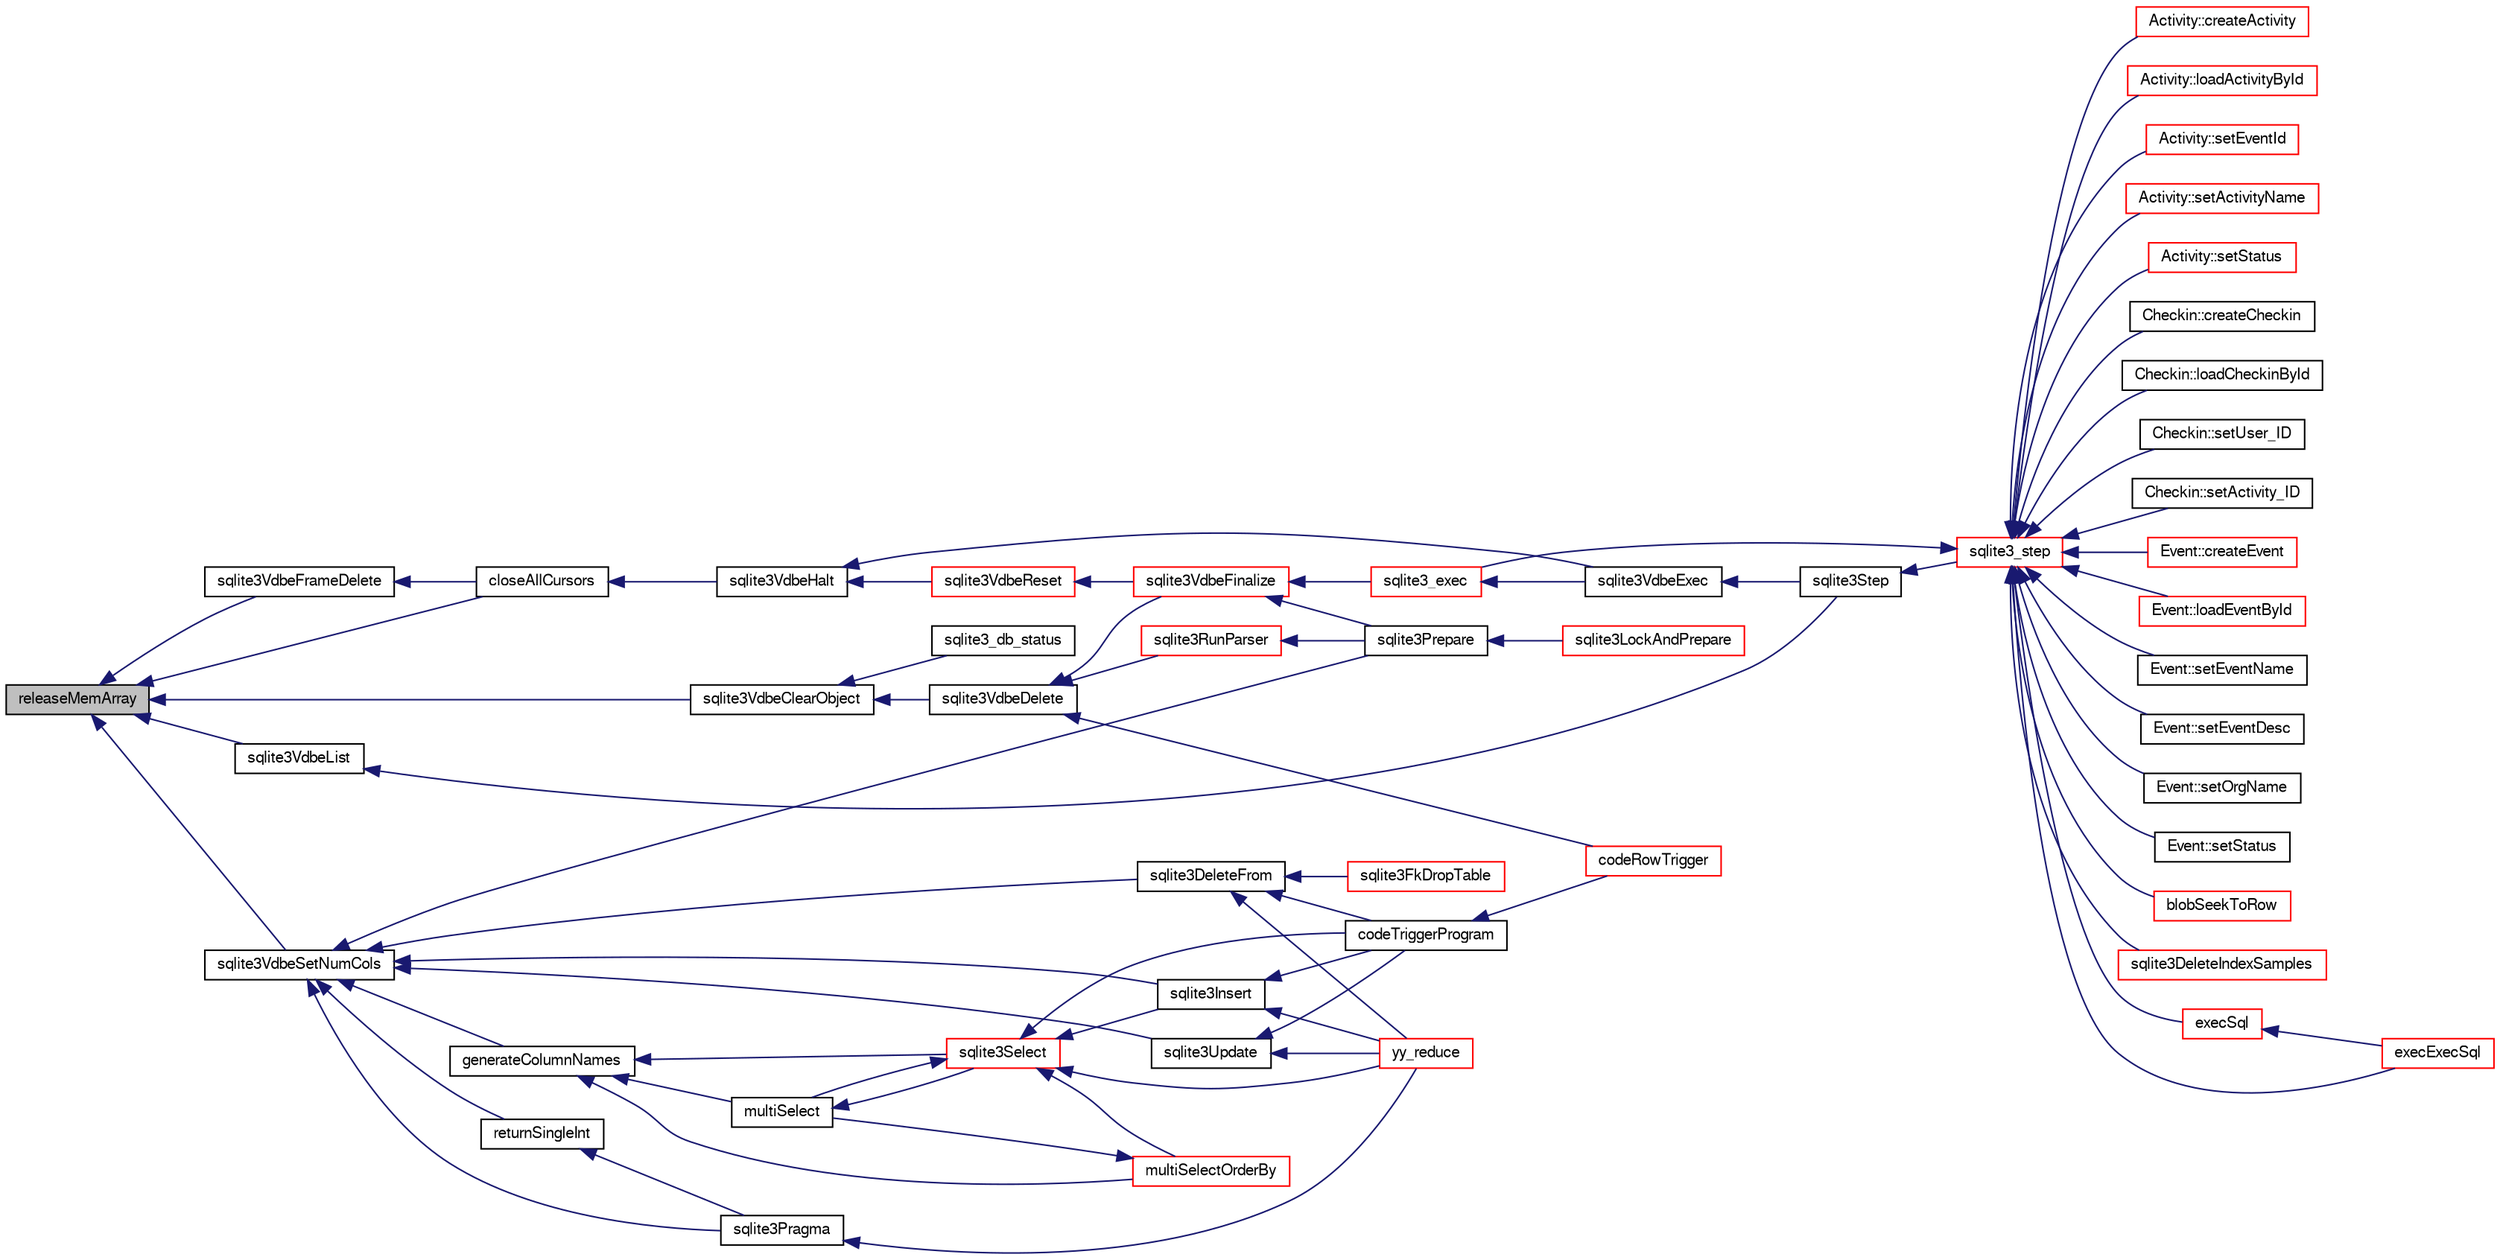 digraph "releaseMemArray"
{
  edge [fontname="FreeSans",fontsize="10",labelfontname="FreeSans",labelfontsize="10"];
  node [fontname="FreeSans",fontsize="10",shape=record];
  rankdir="LR";
  Node260665 [label="releaseMemArray",height=0.2,width=0.4,color="black", fillcolor="grey75", style="filled", fontcolor="black"];
  Node260665 -> Node260666 [dir="back",color="midnightblue",fontsize="10",style="solid",fontname="FreeSans"];
  Node260666 [label="sqlite3VdbeFrameDelete",height=0.2,width=0.4,color="black", fillcolor="white", style="filled",URL="$sqlite3_8c.html#adb3773fdfb1685857e28891f76365900"];
  Node260666 -> Node260667 [dir="back",color="midnightblue",fontsize="10",style="solid",fontname="FreeSans"];
  Node260667 [label="closeAllCursors",height=0.2,width=0.4,color="black", fillcolor="white", style="filled",URL="$sqlite3_8c.html#af1ac189735864dd6989a8c5af4557547"];
  Node260667 -> Node260668 [dir="back",color="midnightblue",fontsize="10",style="solid",fontname="FreeSans"];
  Node260668 [label="sqlite3VdbeHalt",height=0.2,width=0.4,color="black", fillcolor="white", style="filled",URL="$sqlite3_8c.html#a8d1d99703d999190fbc35ecc981cb709"];
  Node260668 -> Node260669 [dir="back",color="midnightblue",fontsize="10",style="solid",fontname="FreeSans"];
  Node260669 [label="sqlite3VdbeReset",height=0.2,width=0.4,color="red", fillcolor="white", style="filled",URL="$sqlite3_8c.html#a315a913742f7267f90d46d41446353b1"];
  Node260669 -> Node260670 [dir="back",color="midnightblue",fontsize="10",style="solid",fontname="FreeSans"];
  Node260670 [label="sqlite3VdbeFinalize",height=0.2,width=0.4,color="red", fillcolor="white", style="filled",URL="$sqlite3_8c.html#af81e0c8d03b71610d3a826469f67bbd4"];
  Node260670 -> Node260699 [dir="back",color="midnightblue",fontsize="10",style="solid",fontname="FreeSans"];
  Node260699 [label="sqlite3_exec",height=0.2,width=0.4,color="red", fillcolor="white", style="filled",URL="$sqlite3_8h.html#a97487ec8150e0bcc8fa392ab8f0e24db"];
  Node260699 -> Node260678 [dir="back",color="midnightblue",fontsize="10",style="solid",fontname="FreeSans"];
  Node260678 [label="sqlite3VdbeExec",height=0.2,width=0.4,color="black", fillcolor="white", style="filled",URL="$sqlite3_8c.html#a8ce40a614bdc56719c4d642b1e4dfb21"];
  Node260678 -> Node260679 [dir="back",color="midnightblue",fontsize="10",style="solid",fontname="FreeSans"];
  Node260679 [label="sqlite3Step",height=0.2,width=0.4,color="black", fillcolor="white", style="filled",URL="$sqlite3_8c.html#a3f2872e873e2758a4beedad1d5113554"];
  Node260679 -> Node260680 [dir="back",color="midnightblue",fontsize="10",style="solid",fontname="FreeSans"];
  Node260680 [label="sqlite3_step",height=0.2,width=0.4,color="red", fillcolor="white", style="filled",URL="$sqlite3_8h.html#ac1e491ce36b7471eb28387f7d3c74334"];
  Node260680 -> Node260681 [dir="back",color="midnightblue",fontsize="10",style="solid",fontname="FreeSans"];
  Node260681 [label="Activity::createActivity",height=0.2,width=0.4,color="red", fillcolor="white", style="filled",URL="$classActivity.html#a813cc5e52c14ab49b39014c134e3425b"];
  Node260680 -> Node260684 [dir="back",color="midnightblue",fontsize="10",style="solid",fontname="FreeSans"];
  Node260684 [label="Activity::loadActivityById",height=0.2,width=0.4,color="red", fillcolor="white", style="filled",URL="$classActivity.html#abe4ffb4f08a47212ebf9013259d9e7fd"];
  Node260680 -> Node260686 [dir="back",color="midnightblue",fontsize="10",style="solid",fontname="FreeSans"];
  Node260686 [label="Activity::setEventId",height=0.2,width=0.4,color="red", fillcolor="white", style="filled",URL="$classActivity.html#adb1d0fd0d08f473e068f0a4086bfa9ca"];
  Node260680 -> Node260687 [dir="back",color="midnightblue",fontsize="10",style="solid",fontname="FreeSans"];
  Node260687 [label="Activity::setActivityName",height=0.2,width=0.4,color="red", fillcolor="white", style="filled",URL="$classActivity.html#a62dc3737b33915a36086f9dd26d16a81"];
  Node260680 -> Node260688 [dir="back",color="midnightblue",fontsize="10",style="solid",fontname="FreeSans"];
  Node260688 [label="Activity::setStatus",height=0.2,width=0.4,color="red", fillcolor="white", style="filled",URL="$classActivity.html#af618135a7738f4d2a7ee147a8ef912ea"];
  Node260680 -> Node260689 [dir="back",color="midnightblue",fontsize="10",style="solid",fontname="FreeSans"];
  Node260689 [label="Checkin::createCheckin",height=0.2,width=0.4,color="black", fillcolor="white", style="filled",URL="$classCheckin.html#a4e40acdf7fff0e607f6de4f24f3a163c"];
  Node260680 -> Node260690 [dir="back",color="midnightblue",fontsize="10",style="solid",fontname="FreeSans"];
  Node260690 [label="Checkin::loadCheckinById",height=0.2,width=0.4,color="black", fillcolor="white", style="filled",URL="$classCheckin.html#a3461f70ea6c68475225f2a07f78a21e0"];
  Node260680 -> Node260691 [dir="back",color="midnightblue",fontsize="10",style="solid",fontname="FreeSans"];
  Node260691 [label="Checkin::setUser_ID",height=0.2,width=0.4,color="black", fillcolor="white", style="filled",URL="$classCheckin.html#a76ab640f4f912876dbebf183db5359c6"];
  Node260680 -> Node260692 [dir="back",color="midnightblue",fontsize="10",style="solid",fontname="FreeSans"];
  Node260692 [label="Checkin::setActivity_ID",height=0.2,width=0.4,color="black", fillcolor="white", style="filled",URL="$classCheckin.html#ab2ff3ec2604ec73a42af25874a00b232"];
  Node260680 -> Node260693 [dir="back",color="midnightblue",fontsize="10",style="solid",fontname="FreeSans"];
  Node260693 [label="Event::createEvent",height=0.2,width=0.4,color="red", fillcolor="white", style="filled",URL="$classEvent.html#a77adb9f4a46ffb32c2d931f0691f5903"];
  Node260680 -> Node260694 [dir="back",color="midnightblue",fontsize="10",style="solid",fontname="FreeSans"];
  Node260694 [label="Event::loadEventById",height=0.2,width=0.4,color="red", fillcolor="white", style="filled",URL="$classEvent.html#afa66cea33f722dbeecb69cc98fdea055"];
  Node260680 -> Node260695 [dir="back",color="midnightblue",fontsize="10",style="solid",fontname="FreeSans"];
  Node260695 [label="Event::setEventName",height=0.2,width=0.4,color="black", fillcolor="white", style="filled",URL="$classEvent.html#a10596b6ca077df05184e30d62b08729d"];
  Node260680 -> Node260696 [dir="back",color="midnightblue",fontsize="10",style="solid",fontname="FreeSans"];
  Node260696 [label="Event::setEventDesc",height=0.2,width=0.4,color="black", fillcolor="white", style="filled",URL="$classEvent.html#ae36b8377dcae792f1c5c4726024c981b"];
  Node260680 -> Node260697 [dir="back",color="midnightblue",fontsize="10",style="solid",fontname="FreeSans"];
  Node260697 [label="Event::setOrgName",height=0.2,width=0.4,color="black", fillcolor="white", style="filled",URL="$classEvent.html#a19aac0f776bd764563a54977656cf680"];
  Node260680 -> Node260698 [dir="back",color="midnightblue",fontsize="10",style="solid",fontname="FreeSans"];
  Node260698 [label="Event::setStatus",height=0.2,width=0.4,color="black", fillcolor="white", style="filled",URL="$classEvent.html#ab0a6b9285af0f4172eb841e2b80f8972"];
  Node260680 -> Node260672 [dir="back",color="midnightblue",fontsize="10",style="solid",fontname="FreeSans"];
  Node260672 [label="blobSeekToRow",height=0.2,width=0.4,color="red", fillcolor="white", style="filled",URL="$sqlite3_8c.html#afff57e13332b98c8a44a7cebe38962ab"];
  Node260680 -> Node260676 [dir="back",color="midnightblue",fontsize="10",style="solid",fontname="FreeSans"];
  Node260676 [label="sqlite3DeleteIndexSamples",height=0.2,width=0.4,color="red", fillcolor="white", style="filled",URL="$sqlite3_8c.html#aaeda0302fbf61397ec009f65bed047ef"];
  Node260680 -> Node260699 [dir="back",color="midnightblue",fontsize="10",style="solid",fontname="FreeSans"];
  Node260680 -> Node260802 [dir="back",color="midnightblue",fontsize="10",style="solid",fontname="FreeSans"];
  Node260802 [label="execSql",height=0.2,width=0.4,color="red", fillcolor="white", style="filled",URL="$sqlite3_8c.html#a7d16651b98a110662f4c265eff0246cb"];
  Node260802 -> Node260803 [dir="back",color="midnightblue",fontsize="10",style="solid",fontname="FreeSans"];
  Node260803 [label="execExecSql",height=0.2,width=0.4,color="red", fillcolor="white", style="filled",URL="$sqlite3_8c.html#ac1be09a6c047f21133d16378d301e0d4"];
  Node260680 -> Node260803 [dir="back",color="midnightblue",fontsize="10",style="solid",fontname="FreeSans"];
  Node260670 -> Node260862 [dir="back",color="midnightblue",fontsize="10",style="solid",fontname="FreeSans"];
  Node260862 [label="sqlite3Prepare",height=0.2,width=0.4,color="black", fillcolor="white", style="filled",URL="$sqlite3_8c.html#acb25890858d0bf4b12eb7aae569f0c7b"];
  Node260862 -> Node260863 [dir="back",color="midnightblue",fontsize="10",style="solid",fontname="FreeSans"];
  Node260863 [label="sqlite3LockAndPrepare",height=0.2,width=0.4,color="red", fillcolor="white", style="filled",URL="$sqlite3_8c.html#a5db1ec5589aa2b02c6d979211a8789bd"];
  Node260668 -> Node260678 [dir="back",color="midnightblue",fontsize="10",style="solid",fontname="FreeSans"];
  Node260665 -> Node260929 [dir="back",color="midnightblue",fontsize="10",style="solid",fontname="FreeSans"];
  Node260929 [label="sqlite3VdbeList",height=0.2,width=0.4,color="black", fillcolor="white", style="filled",URL="$sqlite3_8c.html#a61f5dfb765135a9982025bab8944f7fd"];
  Node260929 -> Node260679 [dir="back",color="midnightblue",fontsize="10",style="solid",fontname="FreeSans"];
  Node260665 -> Node260667 [dir="back",color="midnightblue",fontsize="10",style="solid",fontname="FreeSans"];
  Node260665 -> Node260930 [dir="back",color="midnightblue",fontsize="10",style="solid",fontname="FreeSans"];
  Node260930 [label="sqlite3VdbeSetNumCols",height=0.2,width=0.4,color="black", fillcolor="white", style="filled",URL="$sqlite3_8c.html#a3d1d64e925572ff37fec8682e1224ff1"];
  Node260930 -> Node260719 [dir="back",color="midnightblue",fontsize="10",style="solid",fontname="FreeSans"];
  Node260719 [label="sqlite3DeleteFrom",height=0.2,width=0.4,color="black", fillcolor="white", style="filled",URL="$sqlite3_8c.html#ab9b4b45349188b49eabb23f94608a091"];
  Node260719 -> Node260720 [dir="back",color="midnightblue",fontsize="10",style="solid",fontname="FreeSans"];
  Node260720 [label="sqlite3FkDropTable",height=0.2,width=0.4,color="red", fillcolor="white", style="filled",URL="$sqlite3_8c.html#a1218c6fc74e89152ceaa4760e82f5ef9"];
  Node260719 -> Node260721 [dir="back",color="midnightblue",fontsize="10",style="solid",fontname="FreeSans"];
  Node260721 [label="codeTriggerProgram",height=0.2,width=0.4,color="black", fillcolor="white", style="filled",URL="$sqlite3_8c.html#a120801f59d9281d201d2ff4b2606836e"];
  Node260721 -> Node260722 [dir="back",color="midnightblue",fontsize="10",style="solid",fontname="FreeSans"];
  Node260722 [label="codeRowTrigger",height=0.2,width=0.4,color="red", fillcolor="white", style="filled",URL="$sqlite3_8c.html#a463cea5aaaf388b560b206570a0022fc"];
  Node260719 -> Node260704 [dir="back",color="midnightblue",fontsize="10",style="solid",fontname="FreeSans"];
  Node260704 [label="yy_reduce",height=0.2,width=0.4,color="red", fillcolor="white", style="filled",URL="$sqlite3_8c.html#a7c419a9b25711c666a9a2449ef377f14"];
  Node260930 -> Node260728 [dir="back",color="midnightblue",fontsize="10",style="solid",fontname="FreeSans"];
  Node260728 [label="sqlite3Insert",height=0.2,width=0.4,color="black", fillcolor="white", style="filled",URL="$sqlite3_8c.html#a5b17c9c2000bae6bdff8e6be48d7dc2b"];
  Node260728 -> Node260721 [dir="back",color="midnightblue",fontsize="10",style="solid",fontname="FreeSans"];
  Node260728 -> Node260704 [dir="back",color="midnightblue",fontsize="10",style="solid",fontname="FreeSans"];
  Node260930 -> Node260931 [dir="back",color="midnightblue",fontsize="10",style="solid",fontname="FreeSans"];
  Node260931 [label="returnSingleInt",height=0.2,width=0.4,color="black", fillcolor="white", style="filled",URL="$sqlite3_8c.html#ac113284b70126c8f10e1603da0b16b26"];
  Node260931 -> Node260752 [dir="back",color="midnightblue",fontsize="10",style="solid",fontname="FreeSans"];
  Node260752 [label="sqlite3Pragma",height=0.2,width=0.4,color="black", fillcolor="white", style="filled",URL="$sqlite3_8c.html#a111391370f58f8e6a6eca51fd34d62ed"];
  Node260752 -> Node260704 [dir="back",color="midnightblue",fontsize="10",style="solid",fontname="FreeSans"];
  Node260930 -> Node260752 [dir="back",color="midnightblue",fontsize="10",style="solid",fontname="FreeSans"];
  Node260930 -> Node260862 [dir="back",color="midnightblue",fontsize="10",style="solid",fontname="FreeSans"];
  Node260930 -> Node260932 [dir="back",color="midnightblue",fontsize="10",style="solid",fontname="FreeSans"];
  Node260932 [label="generateColumnNames",height=0.2,width=0.4,color="black", fillcolor="white", style="filled",URL="$sqlite3_8c.html#a9373f35df9061335d5b371e7bbf22a11"];
  Node260932 -> Node260777 [dir="back",color="midnightblue",fontsize="10",style="solid",fontname="FreeSans"];
  Node260777 [label="multiSelect",height=0.2,width=0.4,color="black", fillcolor="white", style="filled",URL="$sqlite3_8c.html#a6456c61f3d9b2389738753cedfa24fa7"];
  Node260777 -> Node260753 [dir="back",color="midnightblue",fontsize="10",style="solid",fontname="FreeSans"];
  Node260753 [label="sqlite3Select",height=0.2,width=0.4,color="red", fillcolor="white", style="filled",URL="$sqlite3_8c.html#a2465ee8c956209ba4b272477b7c21a45"];
  Node260753 -> Node260728 [dir="back",color="midnightblue",fontsize="10",style="solid",fontname="FreeSans"];
  Node260753 -> Node260777 [dir="back",color="midnightblue",fontsize="10",style="solid",fontname="FreeSans"];
  Node260753 -> Node260778 [dir="back",color="midnightblue",fontsize="10",style="solid",fontname="FreeSans"];
  Node260778 [label="multiSelectOrderBy",height=0.2,width=0.4,color="red", fillcolor="white", style="filled",URL="$sqlite3_8c.html#afcdb8488c6f4dfdadaf9f04bca35b808"];
  Node260778 -> Node260777 [dir="back",color="midnightblue",fontsize="10",style="solid",fontname="FreeSans"];
  Node260753 -> Node260721 [dir="back",color="midnightblue",fontsize="10",style="solid",fontname="FreeSans"];
  Node260753 -> Node260704 [dir="back",color="midnightblue",fontsize="10",style="solid",fontname="FreeSans"];
  Node260932 -> Node260778 [dir="back",color="midnightblue",fontsize="10",style="solid",fontname="FreeSans"];
  Node260932 -> Node260753 [dir="back",color="midnightblue",fontsize="10",style="solid",fontname="FreeSans"];
  Node260930 -> Node260729 [dir="back",color="midnightblue",fontsize="10",style="solid",fontname="FreeSans"];
  Node260729 [label="sqlite3Update",height=0.2,width=0.4,color="black", fillcolor="white", style="filled",URL="$sqlite3_8c.html#ac5aa67c46e8cc8174566fabe6809fafa"];
  Node260729 -> Node260721 [dir="back",color="midnightblue",fontsize="10",style="solid",fontname="FreeSans"];
  Node260729 -> Node260704 [dir="back",color="midnightblue",fontsize="10",style="solid",fontname="FreeSans"];
  Node260665 -> Node260933 [dir="back",color="midnightblue",fontsize="10",style="solid",fontname="FreeSans"];
  Node260933 [label="sqlite3VdbeClearObject",height=0.2,width=0.4,color="black", fillcolor="white", style="filled",URL="$sqlite3_8c.html#aa36c8bd3814c4923416d35ef3454f979"];
  Node260933 -> Node260813 [dir="back",color="midnightblue",fontsize="10",style="solid",fontname="FreeSans"];
  Node260813 [label="sqlite3_db_status",height=0.2,width=0.4,color="black", fillcolor="white", style="filled",URL="$sqlite3_8h.html#ab64e8333313ee2e44116842711818940"];
  Node260933 -> Node260934 [dir="back",color="midnightblue",fontsize="10",style="solid",fontname="FreeSans"];
  Node260934 [label="sqlite3VdbeDelete",height=0.2,width=0.4,color="black", fillcolor="white", style="filled",URL="$sqlite3_8c.html#ace82a1f75873a6609067d0f572120e47"];
  Node260934 -> Node260670 [dir="back",color="midnightblue",fontsize="10",style="solid",fontname="FreeSans"];
  Node260934 -> Node260722 [dir="back",color="midnightblue",fontsize="10",style="solid",fontname="FreeSans"];
  Node260934 -> Node260850 [dir="back",color="midnightblue",fontsize="10",style="solid",fontname="FreeSans"];
  Node260850 [label="sqlite3RunParser",height=0.2,width=0.4,color="red", fillcolor="white", style="filled",URL="$sqlite3_8c.html#a174f16a9adcc64bf971bae4a5ffa3488"];
  Node260850 -> Node260862 [dir="back",color="midnightblue",fontsize="10",style="solid",fontname="FreeSans"];
}
